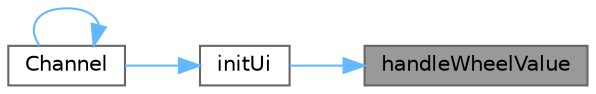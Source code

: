 digraph "handleWheelValue"
{
 // LATEX_PDF_SIZE
  bgcolor="transparent";
  edge [fontname=Helvetica,fontsize=10,labelfontname=Helvetica,labelfontsize=10];
  node [fontname=Helvetica,fontsize=10,shape=box,height=0.2,width=0.4];
  rankdir="RL";
  Node1 [id="Node000001",label="handleWheelValue",height=0.2,width=0.4,color="gray40", fillcolor="grey60", style="filled", fontcolor="black",tooltip="处理滚动条值变化"];
  Node1 -> Node2 [id="edge1_Node000001_Node000002",dir="back",color="steelblue1",style="solid",tooltip=" "];
  Node2 [id="Node000002",label="initUi",height=0.2,width=0.4,color="grey40", fillcolor="white", style="filled",URL="$class_channel.html#afba6e95967cc3eb25fd518f7bde6ec04",tooltip="初始化界面"];
  Node2 -> Node3 [id="edge2_Node000002_Node000003",dir="back",color="steelblue1",style="solid",tooltip=" "];
  Node3 [id="Node000003",label="Channel",height=0.2,width=0.4,color="grey40", fillcolor="white", style="filled",URL="$class_channel.html#aa56e0d97e9870af7099a2dd20a88b890",tooltip="构造函数，初始化音乐频道主界面"];
  Node3 -> Node3 [id="edge3_Node000003_Node000003",dir="back",color="steelblue1",style="solid",tooltip=" "];
}
